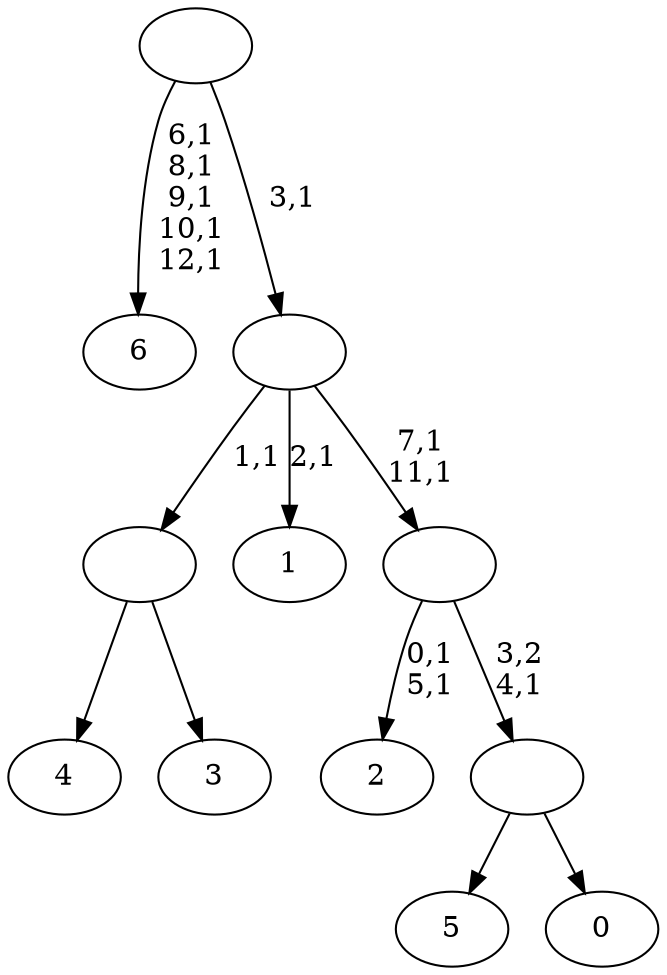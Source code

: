 digraph T {
	20 [label="6"]
	14 [label="5"]
	13 [label="4"]
	12 [label="3"]
	11 [label=""]
	10 [label="2"]
	7 [label="1"]
	5 [label="0"]
	4 [label=""]
	3 [label=""]
	1 [label=""]
	0 [label=""]
	11 -> 13 [label=""]
	11 -> 12 [label=""]
	4 -> 14 [label=""]
	4 -> 5 [label=""]
	3 -> 10 [label="0,1\n5,1"]
	3 -> 4 [label="3,2\n4,1"]
	1 -> 3 [label="7,1\n11,1"]
	1 -> 7 [label="2,1"]
	1 -> 11 [label="1,1"]
	0 -> 20 [label="6,1\n8,1\n9,1\n10,1\n12,1"]
	0 -> 1 [label="3,1"]
}
